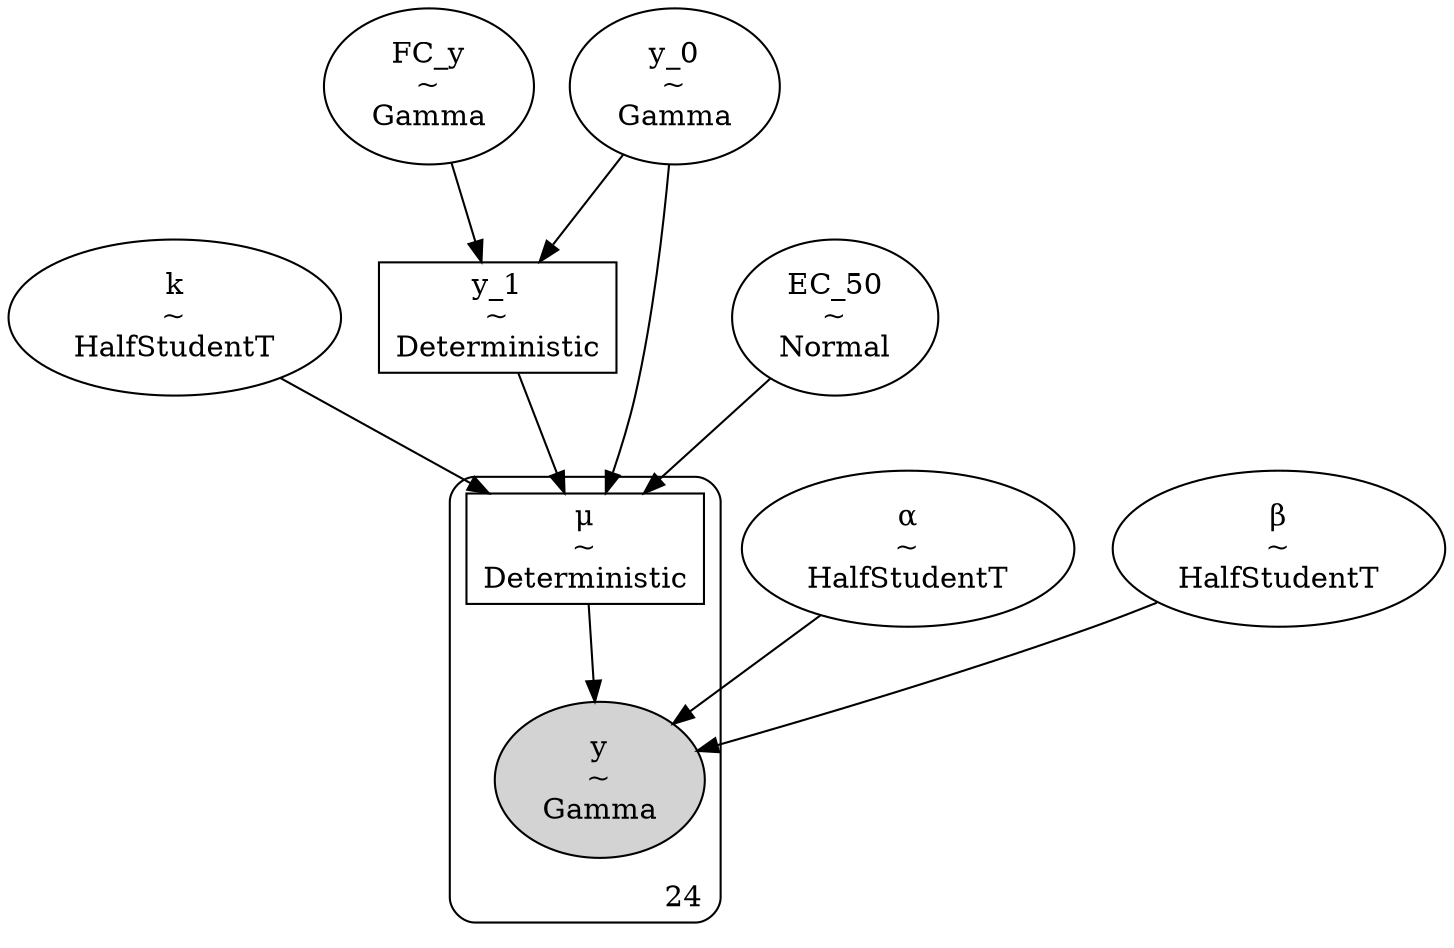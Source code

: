 digraph {
	k [label="k
~
HalfStudentT" shape=ellipse]
	"α" [label="α
~
HalfStudentT" shape=ellipse]
	y_0 [label="y_0
~
Gamma" shape=ellipse]
	FC_y [label="FC_y
~
Gamma" shape=ellipse]
	y_1 [label="y_1
~
Deterministic" shape=box]
	EC_50 [label="EC_50
~
Normal" shape=ellipse]
	"β" [label="β
~
HalfStudentT" shape=ellipse]
	subgraph cluster24 {
		y [label="y
~
Gamma" shape=ellipse style=filled]
		"μ" [label="μ
~
Deterministic" shape=box]
		label=24 labeljust=r labelloc=b style=rounded
	}
	FC_y -> y_1
	y_0 -> y_1
	EC_50 -> "μ"
	y_1 -> "μ"
	k -> "μ"
	y_0 -> "μ"
	"α" -> y
	"β" -> y
	"μ" -> y
}
